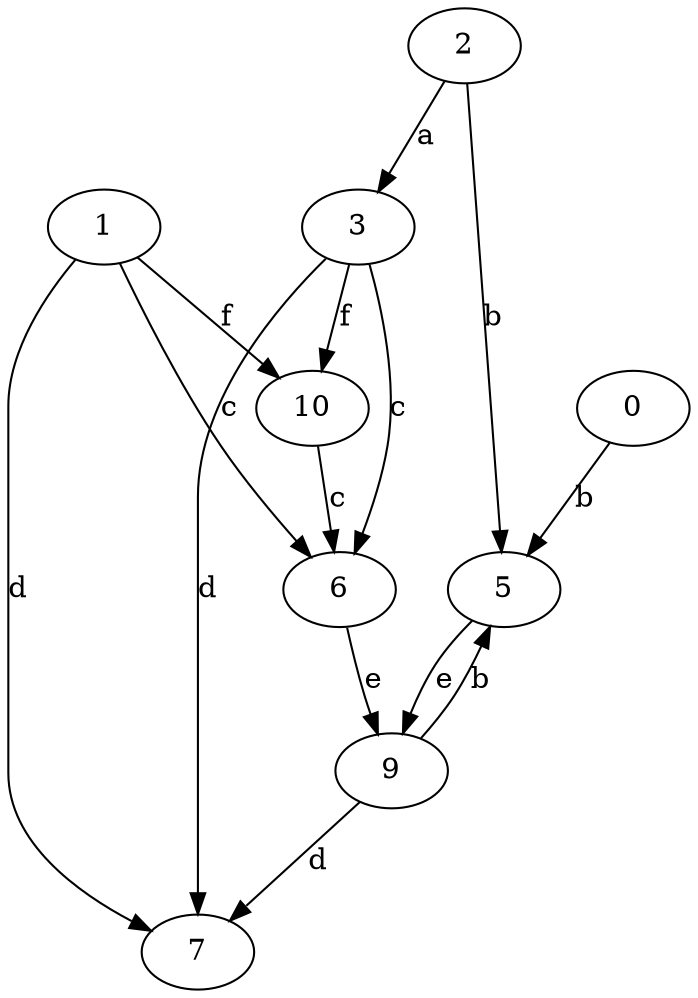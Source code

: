 strict digraph  {
0;
1;
2;
3;
5;
6;
7;
9;
10;
0 -> 5  [label=b];
1 -> 6  [label=c];
1 -> 7  [label=d];
1 -> 10  [label=f];
2 -> 3  [label=a];
2 -> 5  [label=b];
3 -> 6  [label=c];
3 -> 7  [label=d];
3 -> 10  [label=f];
5 -> 9  [label=e];
6 -> 9  [label=e];
9 -> 5  [label=b];
9 -> 7  [label=d];
10 -> 6  [label=c];
}
